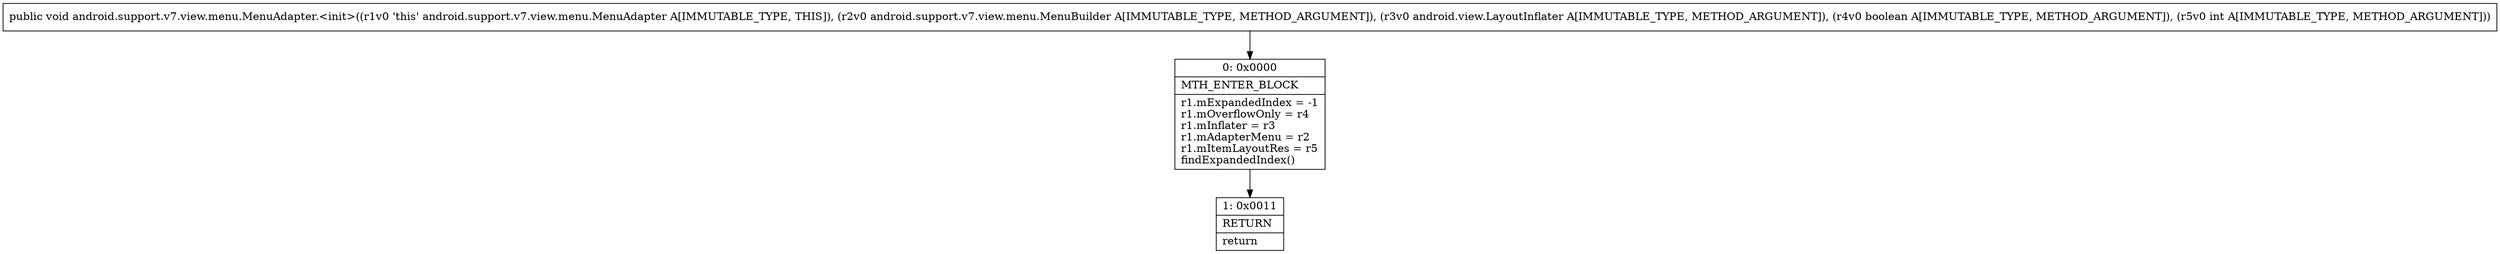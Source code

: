 digraph "CFG forandroid.support.v7.view.menu.MenuAdapter.\<init\>(Landroid\/support\/v7\/view\/menu\/MenuBuilder;Landroid\/view\/LayoutInflater;ZI)V" {
Node_0 [shape=record,label="{0\:\ 0x0000|MTH_ENTER_BLOCK\l|r1.mExpandedIndex = \-1\lr1.mOverflowOnly = r4\lr1.mInflater = r3\lr1.mAdapterMenu = r2\lr1.mItemLayoutRes = r5\lfindExpandedIndex()\l}"];
Node_1 [shape=record,label="{1\:\ 0x0011|RETURN\l|return\l}"];
MethodNode[shape=record,label="{public void android.support.v7.view.menu.MenuAdapter.\<init\>((r1v0 'this' android.support.v7.view.menu.MenuAdapter A[IMMUTABLE_TYPE, THIS]), (r2v0 android.support.v7.view.menu.MenuBuilder A[IMMUTABLE_TYPE, METHOD_ARGUMENT]), (r3v0 android.view.LayoutInflater A[IMMUTABLE_TYPE, METHOD_ARGUMENT]), (r4v0 boolean A[IMMUTABLE_TYPE, METHOD_ARGUMENT]), (r5v0 int A[IMMUTABLE_TYPE, METHOD_ARGUMENT])) }"];
MethodNode -> Node_0;
Node_0 -> Node_1;
}

